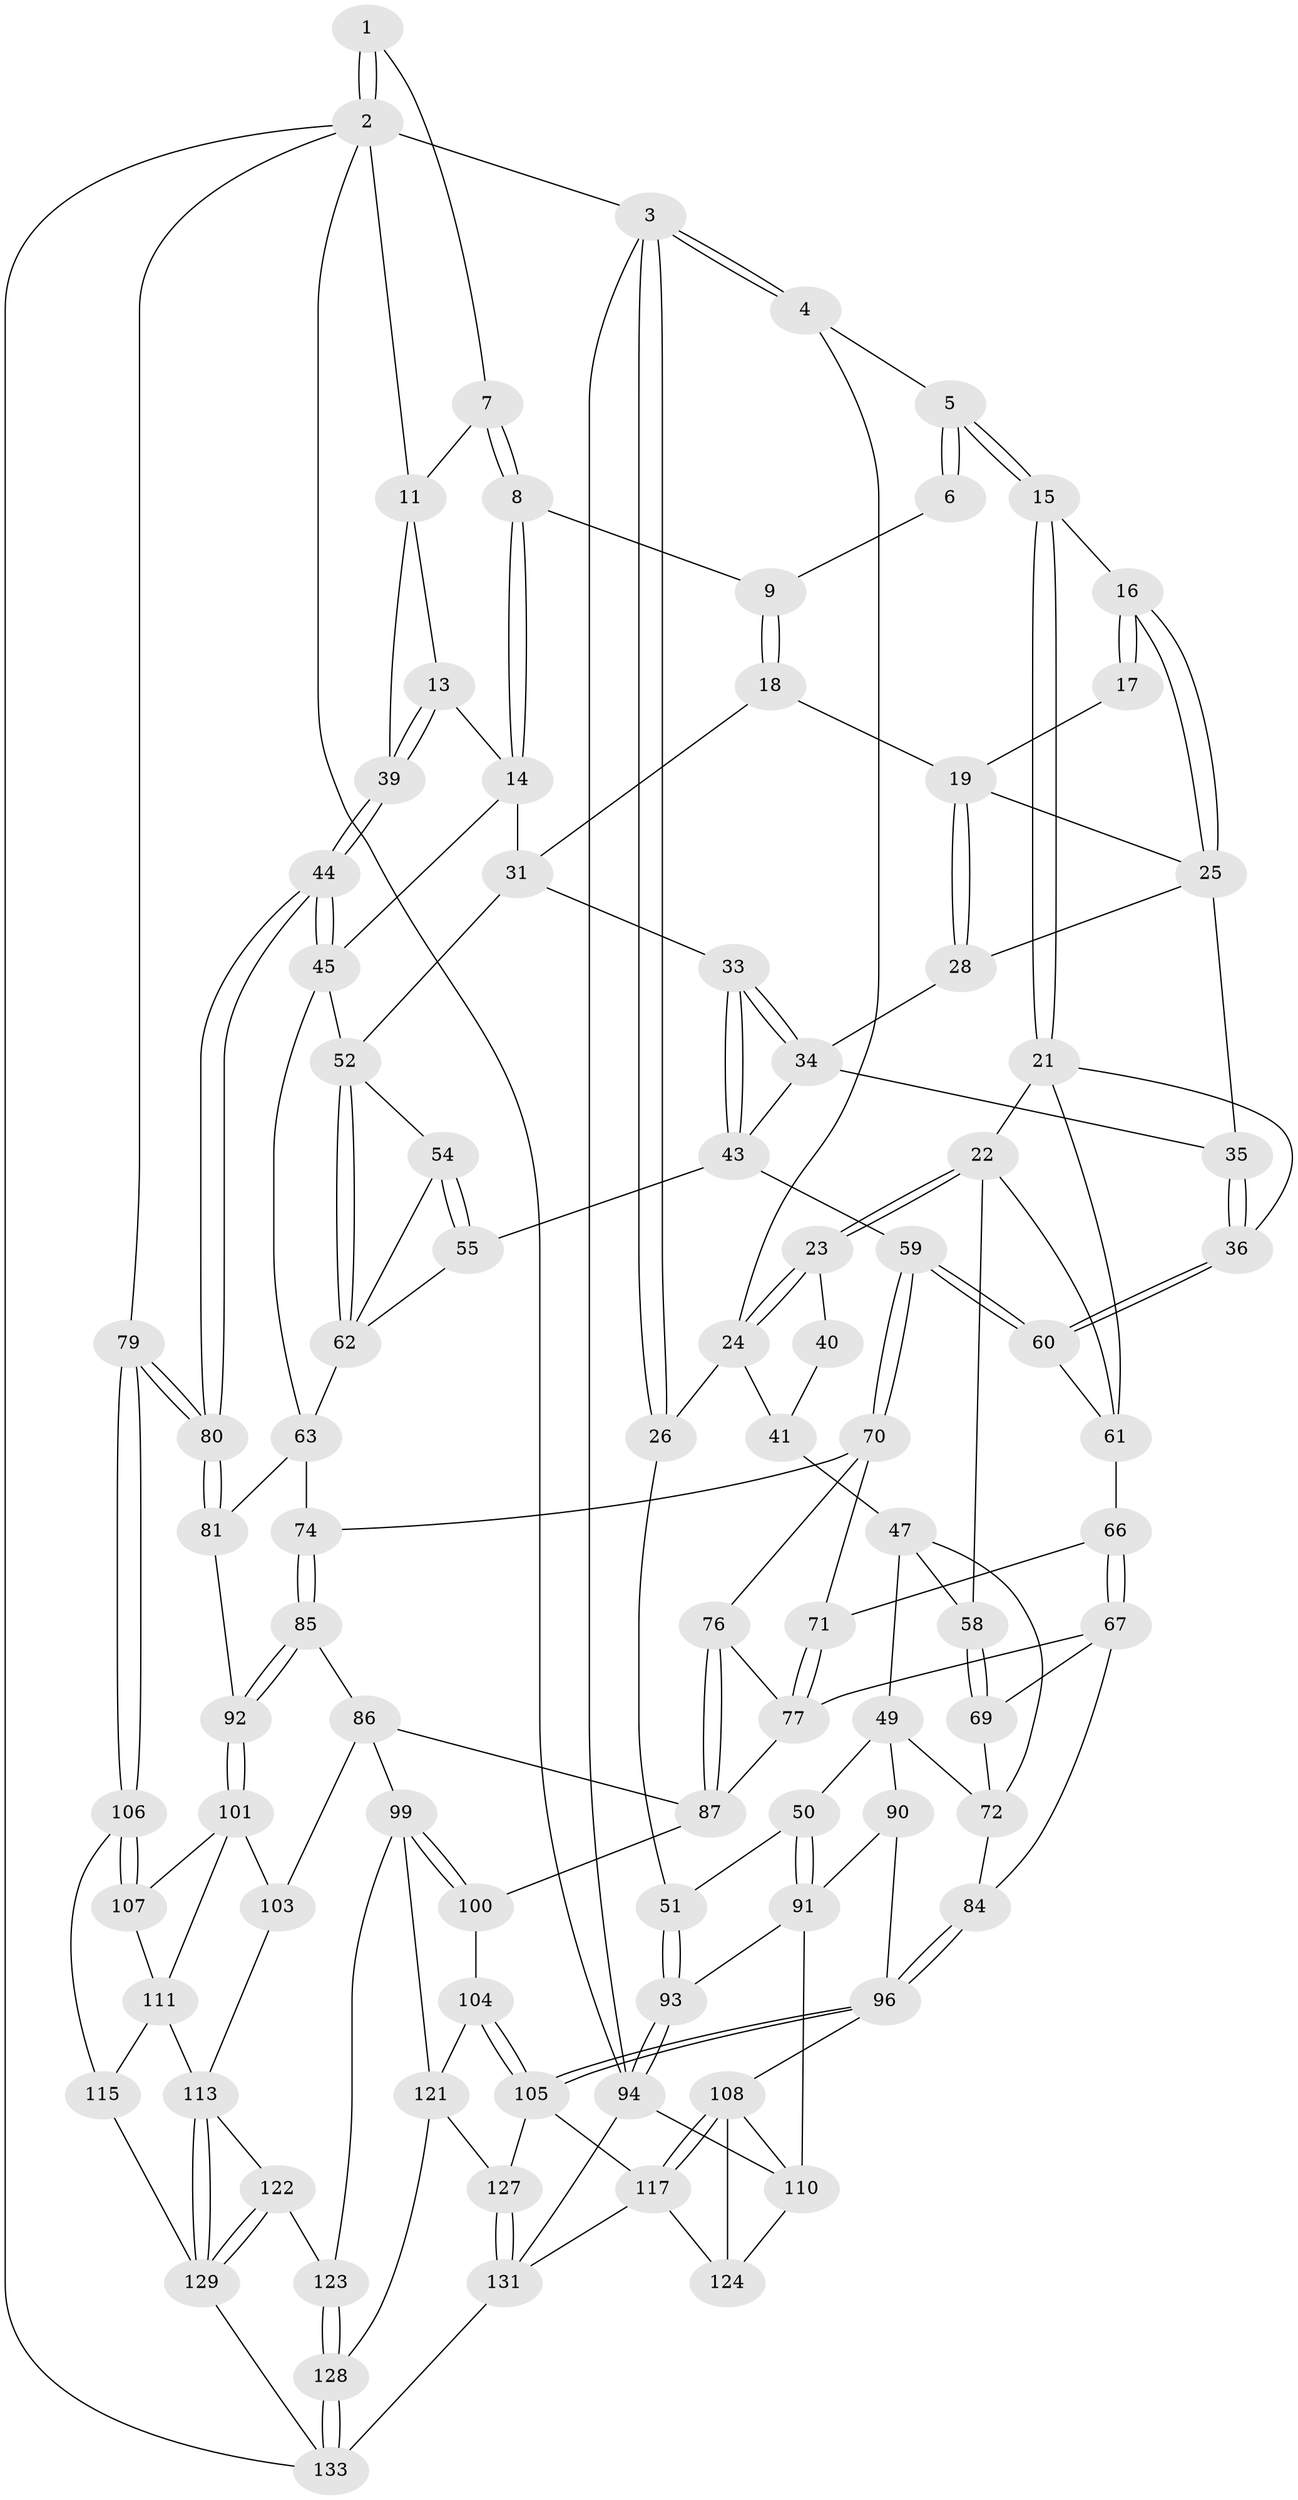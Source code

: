 // original degree distribution, {3: 0.029850746268656716, 6: 0.208955223880597, 4: 0.19402985074626866, 5: 0.5671641791044776}
// Generated by graph-tools (version 1.1) at 2025/11/02/27/25 16:11:56]
// undirected, 93 vertices, 209 edges
graph export_dot {
graph [start="1"]
  node [color=gray90,style=filled];
  1 [pos="+0.7723783648234522+0"];
  2 [pos="+1+0",super="+78"];
  3 [pos="+0+0"];
  4 [pos="+0.3255570687980102+0"];
  5 [pos="+0.35294865782290197+0"];
  6 [pos="+0.7062706782981788+0"];
  7 [pos="+0.8515086768343884+0.02608350112708532"];
  8 [pos="+0.814144368555553+0.11904881918029099"];
  9 [pos="+0.7268078421351891+0.08755963239829598",super="+10"];
  11 [pos="+0.8821473853575796+0.0527355918720928",super="+12"];
  13 [pos="+0.9182992727867637+0.13478621180032835"];
  14 [pos="+0.8473538522402716+0.17234204613656098",super="+30"];
  15 [pos="+0.47380839491304205+0.09755493948510395"];
  16 [pos="+0.5292792392210582+0.11624351681315878"];
  17 [pos="+0.6873046301222531+0"];
  18 [pos="+0.7060971965688919+0.12994783158264184"];
  19 [pos="+0.6489344651965501+0.12552178585578821",super="+20"];
  21 [pos="+0.4458691256738082+0.13542838978123645",super="+37"];
  22 [pos="+0.32820919577510943+0.1906768120040368",super="+57"];
  23 [pos="+0.3201543936577675+0.18367470632052213"];
  24 [pos="+0.2682474054256797+0",super="+27"];
  25 [pos="+0.5412450174039052+0.12704678196610353",super="+29"];
  26 [pos="+0+0.2347042533077122"];
  28 [pos="+0.6050975562228516+0.15616972697097775"];
  31 [pos="+0.7090162084711604+0.2012239744630255",super="+32"];
  33 [pos="+0.6835814830165311+0.2154698867708038"];
  34 [pos="+0.6083057072350972+0.16102205798804145",super="+38"];
  35 [pos="+0.5431602143646499+0.23104282917069005"];
  36 [pos="+0.5208805250095819+0.26618824701513427"];
  39 [pos="+1+0.12707534373573887"];
  40 [pos="+0.2664208927834844+0.18956667834924362"];
  41 [pos="+0.17431206930801313+0.17531107489673403",super="+42"];
  43 [pos="+0.6592883278597641+0.247528025652082",super="+56"];
  44 [pos="+1+0.35996626184863534"];
  45 [pos="+1+0.3569286881429891",super="+46"];
  47 [pos="+0.20989877286305642+0.34400572929209344",super="+48"];
  49 [pos="+0+0.3716185915265391",super="+83"];
  50 [pos="+0+0.36176616647896453"];
  51 [pos="+0+0.32727712867616576"];
  52 [pos="+0.8064576386580291+0.2777510175733702",super="+53"];
  54 [pos="+0.6959407850297604+0.3449919986817328"];
  55 [pos="+0.6650084492093494+0.37294257174939777"];
  58 [pos="+0.2923500365936119+0.3367410164429922"];
  59 [pos="+0.6064143347261782+0.38557537576920475"];
  60 [pos="+0.5554078382194569+0.32497265751211807"];
  61 [pos="+0.38661678689351175+0.29696627439775647",super="+65"];
  62 [pos="+0.8008463524558216+0.3052601351579441",super="+64"];
  63 [pos="+0.8168764963607353+0.44454686680773314",super="+73"];
  66 [pos="+0.46643426048770115+0.4762670460597743"];
  67 [pos="+0.4070490791434727+0.5513153278759739",super="+68"];
  69 [pos="+0.3494657357413384+0.49055053154530043"];
  70 [pos="+0.5936735840695535+0.4081849482673817",super="+75"];
  71 [pos="+0.5767217007882206+0.4238305538233903"];
  72 [pos="+0.11866222245992576+0.4281536255629353",super="+82"];
  74 [pos="+0.79881659839651+0.544173113908991"];
  76 [pos="+0.6718886323012295+0.5531406898628238"];
  77 [pos="+0.6120477597299873+0.5587173386773423",super="+88"];
  79 [pos="+1+0.8548152411603132"];
  80 [pos="+1+0.4294073707486832"];
  81 [pos="+1+0.5387833241674138"];
  84 [pos="+0.34204327034971393+0.6412586405176619"];
  85 [pos="+0.8003292102675734+0.5546248591864401"];
  86 [pos="+0.7685682757245613+0.6106314234329113",super="+98"];
  87 [pos="+0.6638716093450123+0.6161413634102746",super="+89"];
  90 [pos="+0.10735169864140742+0.6588516963461128"];
  91 [pos="+0.08801980130201598+0.6602163164839768",super="+95"];
  92 [pos="+0.9111937874069009+0.646165264444492"];
  93 [pos="+0+0.7134255438997866"];
  94 [pos="+0+1",super="+119"];
  96 [pos="+0.33599355153485355+0.6709506034134943",super="+97"];
  99 [pos="+0.7273778847278703+0.7609749383778845",super="+120"];
  100 [pos="+0.6188602690200189+0.7373297361008049"];
  101 [pos="+0.9136700744141661+0.6703366694384718",super="+102"];
  103 [pos="+0.7846489310235248+0.7776531468822391"];
  104 [pos="+0.5820093012545484+0.7646200296821273"];
  105 [pos="+0.42005277786698114+0.7898035809991081",super="+116"];
  106 [pos="+1+0.8441907036444233"];
  107 [pos="+0.9478597351670573+0.6954228522200714"];
  108 [pos="+0.1818095109572274+0.8060917120858059",super="+109"];
  110 [pos="+0+0.7566221616331869",super="+118"];
  111 [pos="+0.9250475600513814+0.7818703268665722",super="+112"];
  113 [pos="+0.8950370636487456+0.8765801227352832",super="+114"];
  115 [pos="+1+0.871500020155391"];
  117 [pos="+0.22977317321798035+0.8829918020475352",super="+125"];
  121 [pos="+0.5926190192438728+0.8692812380831445",super="+126"];
  122 [pos="+0.755156973866316+0.9491250297952224"];
  123 [pos="+0.6939422746408362+0.9050210014775418"];
  124 [pos="+0.10370061946201305+0.8833939412420782"];
  127 [pos="+0.4156527833753713+0.8846303733495797"];
  128 [pos="+0.6088203221067136+0.9712932161265294"];
  129 [pos="+0.8028818880172162+1",super="+130"];
  131 [pos="+0.3849942959391963+1",super="+132"];
  133 [pos="+0.5767111558522722+1",super="+134"];
  1 -- 2;
  1 -- 2;
  1 -- 7;
  2 -- 3;
  2 -- 11;
  2 -- 133;
  2 -- 94;
  2 -- 79;
  3 -- 4;
  3 -- 4;
  3 -- 26;
  3 -- 26;
  3 -- 94;
  4 -- 5;
  4 -- 24;
  5 -- 6;
  5 -- 6;
  5 -- 15;
  5 -- 15;
  6 -- 9;
  7 -- 8;
  7 -- 8;
  7 -- 11;
  8 -- 9;
  8 -- 14;
  8 -- 14;
  9 -- 18;
  9 -- 18;
  11 -- 13;
  11 -- 39;
  13 -- 14;
  13 -- 39;
  13 -- 39;
  14 -- 31;
  14 -- 45;
  15 -- 16;
  15 -- 21;
  15 -- 21;
  16 -- 17;
  16 -- 17;
  16 -- 25;
  16 -- 25;
  17 -- 19;
  18 -- 19;
  18 -- 31;
  19 -- 28;
  19 -- 28;
  19 -- 25;
  21 -- 22;
  21 -- 61;
  21 -- 36;
  22 -- 23;
  22 -- 23;
  22 -- 58;
  22 -- 61;
  23 -- 24;
  23 -- 24;
  23 -- 40;
  24 -- 41;
  24 -- 26;
  25 -- 35;
  25 -- 28;
  26 -- 51;
  28 -- 34;
  31 -- 52;
  31 -- 33;
  33 -- 34;
  33 -- 34;
  33 -- 43;
  33 -- 43;
  34 -- 43;
  34 -- 35;
  35 -- 36;
  35 -- 36;
  36 -- 60;
  36 -- 60;
  39 -- 44;
  39 -- 44;
  40 -- 41;
  41 -- 47;
  43 -- 59;
  43 -- 55;
  44 -- 45;
  44 -- 45;
  44 -- 80;
  44 -- 80;
  45 -- 63;
  45 -- 52;
  47 -- 58;
  47 -- 72;
  47 -- 49;
  49 -- 50;
  49 -- 72;
  49 -- 90;
  50 -- 51;
  50 -- 91;
  50 -- 91;
  51 -- 93;
  51 -- 93;
  52 -- 62;
  52 -- 62;
  52 -- 54;
  54 -- 55;
  54 -- 55;
  54 -- 62;
  55 -- 62;
  58 -- 69;
  58 -- 69;
  59 -- 60;
  59 -- 60;
  59 -- 70;
  59 -- 70;
  60 -- 61;
  61 -- 66;
  62 -- 63;
  63 -- 81;
  63 -- 74;
  66 -- 67;
  66 -- 67;
  66 -- 71;
  67 -- 84;
  67 -- 69;
  67 -- 77;
  69 -- 72;
  70 -- 71;
  70 -- 74;
  70 -- 76;
  71 -- 77;
  71 -- 77;
  72 -- 84;
  74 -- 85;
  74 -- 85;
  76 -- 77;
  76 -- 87;
  76 -- 87;
  77 -- 87;
  79 -- 80;
  79 -- 80;
  79 -- 106;
  79 -- 106;
  80 -- 81;
  80 -- 81;
  81 -- 92;
  84 -- 96;
  84 -- 96;
  85 -- 86;
  85 -- 92;
  85 -- 92;
  86 -- 87;
  86 -- 99;
  86 -- 103;
  87 -- 100;
  90 -- 91;
  90 -- 96;
  91 -- 93;
  91 -- 110;
  92 -- 101;
  92 -- 101;
  93 -- 94;
  93 -- 94;
  94 -- 131;
  94 -- 110;
  96 -- 105;
  96 -- 105;
  96 -- 108;
  99 -- 100;
  99 -- 100;
  99 -- 123;
  99 -- 121;
  100 -- 104;
  101 -- 107;
  101 -- 103;
  101 -- 111;
  103 -- 113;
  104 -- 105;
  104 -- 105;
  104 -- 121;
  105 -- 117;
  105 -- 127;
  106 -- 107;
  106 -- 107;
  106 -- 115;
  107 -- 111;
  108 -- 117;
  108 -- 117;
  108 -- 124;
  108 -- 110;
  110 -- 124;
  111 -- 113;
  111 -- 115;
  113 -- 129;
  113 -- 129;
  113 -- 122;
  115 -- 129;
  117 -- 124;
  117 -- 131;
  121 -- 128;
  121 -- 127;
  122 -- 123;
  122 -- 129;
  122 -- 129;
  123 -- 128;
  123 -- 128;
  127 -- 131;
  127 -- 131;
  128 -- 133;
  128 -- 133;
  129 -- 133;
  131 -- 133;
}
